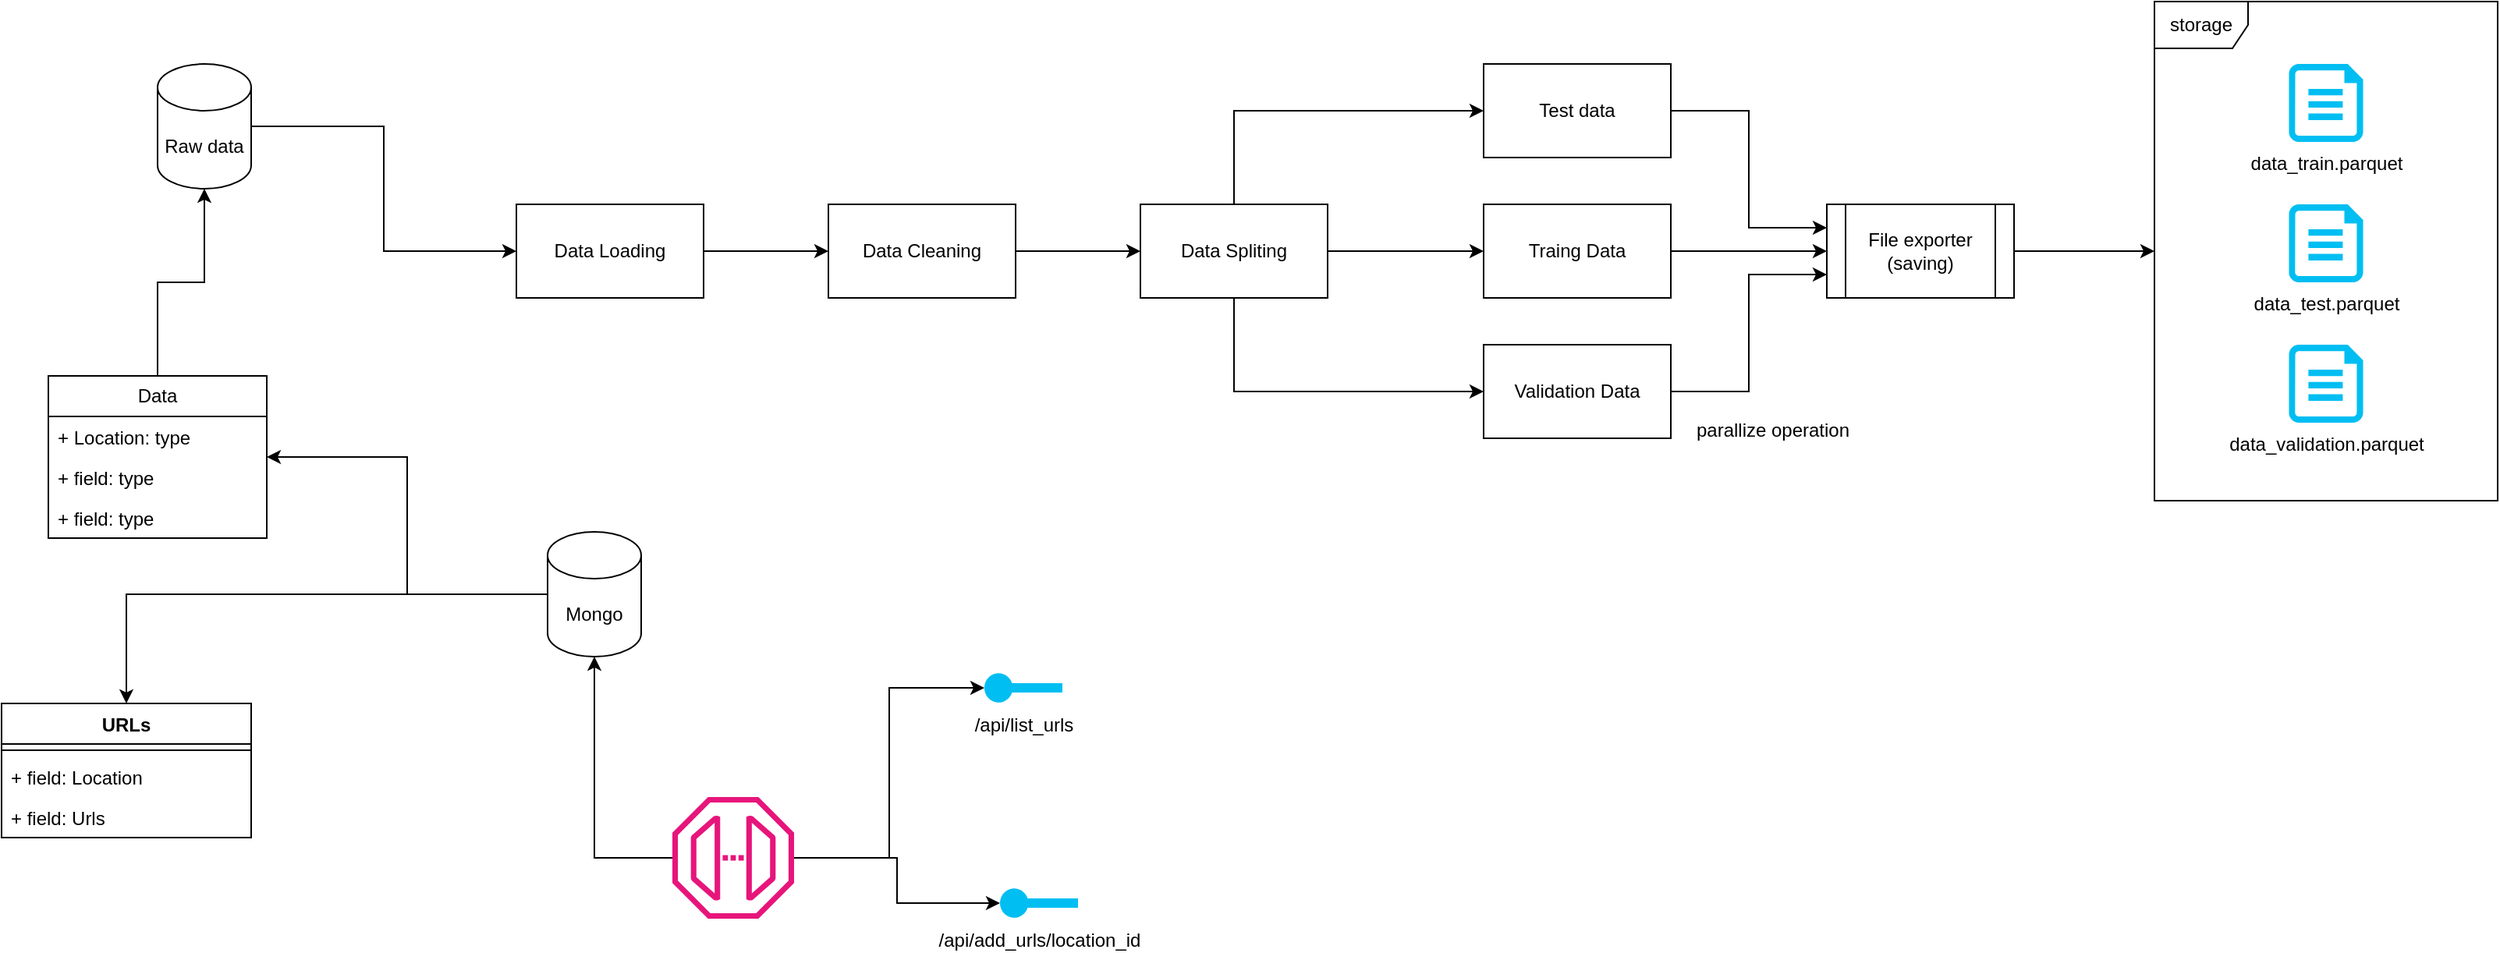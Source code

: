 <mxfile>
    <diagram id="k8RmFXYsxlgKVo_9KSPX" name="DataPipe">
        <mxGraphModel dx="1764" dy="722" grid="1" gridSize="10" guides="1" tooltips="1" connect="1" arrows="1" fold="1" page="1" pageScale="1" pageWidth="850" pageHeight="1100" math="0" shadow="0">
            <root>
                <mxCell id="0"/>
                <mxCell id="1" parent="0"/>
                <mxCell id="X6W9XZv9w_tUhr1zxAFJ-30" style="edgeStyle=orthogonalEdgeStyle;rounded=0;orthogonalLoop=1;jettySize=auto;html=1;entryX=0;entryY=0.5;entryDx=0;entryDy=0;" parent="1" source="X6W9XZv9w_tUhr1zxAFJ-1" target="X6W9XZv9w_tUhr1zxAFJ-2" edge="1">
                    <mxGeometry relative="1" as="geometry"/>
                </mxCell>
                <mxCell id="X6W9XZv9w_tUhr1zxAFJ-1" value="Raw data" style="shape=cylinder3;whiteSpace=wrap;html=1;boundedLbl=1;backgroundOutline=1;size=15;" parent="1" vertex="1">
                    <mxGeometry x="-100" y="160" width="60" height="80" as="geometry"/>
                </mxCell>
                <mxCell id="X6W9XZv9w_tUhr1zxAFJ-4" value="" style="edgeStyle=orthogonalEdgeStyle;rounded=0;orthogonalLoop=1;jettySize=auto;html=1;" parent="1" source="X6W9XZv9w_tUhr1zxAFJ-2" target="X6W9XZv9w_tUhr1zxAFJ-3" edge="1">
                    <mxGeometry relative="1" as="geometry"/>
                </mxCell>
                <mxCell id="X6W9XZv9w_tUhr1zxAFJ-2" value="Data Loading" style="rounded=0;whiteSpace=wrap;html=1;" parent="1" vertex="1">
                    <mxGeometry x="130" y="250" width="120" height="60" as="geometry"/>
                </mxCell>
                <mxCell id="X6W9XZv9w_tUhr1zxAFJ-6" value="" style="edgeStyle=orthogonalEdgeStyle;rounded=0;orthogonalLoop=1;jettySize=auto;html=1;" parent="1" source="X6W9XZv9w_tUhr1zxAFJ-3" target="X6W9XZv9w_tUhr1zxAFJ-5" edge="1">
                    <mxGeometry relative="1" as="geometry"/>
                </mxCell>
                <mxCell id="X6W9XZv9w_tUhr1zxAFJ-3" value="Data Cleaning" style="rounded=0;whiteSpace=wrap;html=1;" parent="1" vertex="1">
                    <mxGeometry x="330" y="250" width="120" height="60" as="geometry"/>
                </mxCell>
                <mxCell id="X6W9XZv9w_tUhr1zxAFJ-7" style="edgeStyle=orthogonalEdgeStyle;rounded=0;orthogonalLoop=1;jettySize=auto;html=1;exitX=0.5;exitY=0;exitDx=0;exitDy=0;entryX=0;entryY=0.5;entryDx=0;entryDy=0;" parent="1" source="X6W9XZv9w_tUhr1zxAFJ-5" target="X6W9XZv9w_tUhr1zxAFJ-8" edge="1">
                    <mxGeometry relative="1" as="geometry">
                        <mxPoint x="720" y="170" as="targetPoint"/>
                    </mxGeometry>
                </mxCell>
                <mxCell id="X6W9XZv9w_tUhr1zxAFJ-9" style="edgeStyle=orthogonalEdgeStyle;rounded=0;orthogonalLoop=1;jettySize=auto;html=1;" parent="1" source="X6W9XZv9w_tUhr1zxAFJ-5" target="X6W9XZv9w_tUhr1zxAFJ-10" edge="1">
                    <mxGeometry relative="1" as="geometry">
                        <mxPoint x="720" y="360" as="targetPoint"/>
                    </mxGeometry>
                </mxCell>
                <mxCell id="X6W9XZv9w_tUhr1zxAFJ-11" style="edgeStyle=orthogonalEdgeStyle;rounded=0;orthogonalLoop=1;jettySize=auto;html=1;exitX=0.5;exitY=1;exitDx=0;exitDy=0;entryX=0;entryY=0.5;entryDx=0;entryDy=0;" parent="1" source="X6W9XZv9w_tUhr1zxAFJ-5" target="X6W9XZv9w_tUhr1zxAFJ-12" edge="1">
                    <mxGeometry relative="1" as="geometry">
                        <mxPoint x="710" y="470" as="targetPoint"/>
                    </mxGeometry>
                </mxCell>
                <mxCell id="X6W9XZv9w_tUhr1zxAFJ-5" value="Data Spliting" style="rounded=0;whiteSpace=wrap;html=1;" parent="1" vertex="1">
                    <mxGeometry x="530" y="250" width="120" height="60" as="geometry"/>
                </mxCell>
                <mxCell id="X6W9XZv9w_tUhr1zxAFJ-16" style="edgeStyle=orthogonalEdgeStyle;rounded=0;orthogonalLoop=1;jettySize=auto;html=1;entryX=0;entryY=0.25;entryDx=0;entryDy=0;" parent="1" source="X6W9XZv9w_tUhr1zxAFJ-8" target="X6W9XZv9w_tUhr1zxAFJ-15" edge="1">
                    <mxGeometry relative="1" as="geometry"/>
                </mxCell>
                <mxCell id="X6W9XZv9w_tUhr1zxAFJ-8" value="Test data" style="rounded=0;whiteSpace=wrap;html=1;" parent="1" vertex="1">
                    <mxGeometry x="750" y="160" width="120" height="60" as="geometry"/>
                </mxCell>
                <mxCell id="X6W9XZv9w_tUhr1zxAFJ-17" style="edgeStyle=orthogonalEdgeStyle;rounded=0;orthogonalLoop=1;jettySize=auto;html=1;exitX=1;exitY=0.5;exitDx=0;exitDy=0;entryX=0;entryY=0.5;entryDx=0;entryDy=0;" parent="1" source="X6W9XZv9w_tUhr1zxAFJ-10" target="X6W9XZv9w_tUhr1zxAFJ-15" edge="1">
                    <mxGeometry relative="1" as="geometry"/>
                </mxCell>
                <mxCell id="X6W9XZv9w_tUhr1zxAFJ-10" value="Traing Data" style="rounded=0;whiteSpace=wrap;html=1;" parent="1" vertex="1">
                    <mxGeometry x="750" y="250" width="120" height="60" as="geometry"/>
                </mxCell>
                <mxCell id="X6W9XZv9w_tUhr1zxAFJ-18" style="edgeStyle=orthogonalEdgeStyle;rounded=0;orthogonalLoop=1;jettySize=auto;html=1;entryX=0;entryY=0.75;entryDx=0;entryDy=0;" parent="1" source="X6W9XZv9w_tUhr1zxAFJ-12" target="X6W9XZv9w_tUhr1zxAFJ-15" edge="1">
                    <mxGeometry relative="1" as="geometry"/>
                </mxCell>
                <mxCell id="X6W9XZv9w_tUhr1zxAFJ-12" value="Validation Data" style="rounded=0;whiteSpace=wrap;html=1;" parent="1" vertex="1">
                    <mxGeometry x="750" y="340" width="120" height="60" as="geometry"/>
                </mxCell>
                <mxCell id="X6W9XZv9w_tUhr1zxAFJ-19" style="edgeStyle=orthogonalEdgeStyle;rounded=0;orthogonalLoop=1;jettySize=auto;html=1;" parent="1" source="X6W9XZv9w_tUhr1zxAFJ-15" target="X6W9XZv9w_tUhr1zxAFJ-20" edge="1">
                    <mxGeometry relative="1" as="geometry">
                        <mxPoint x="1170" y="300" as="targetPoint"/>
                    </mxGeometry>
                </mxCell>
                <mxCell id="X6W9XZv9w_tUhr1zxAFJ-15" value="File exporter (saving)" style="shape=process;whiteSpace=wrap;html=1;backgroundOutline=1;" parent="1" vertex="1">
                    <mxGeometry x="970" y="250" width="120" height="60" as="geometry"/>
                </mxCell>
                <mxCell id="X6W9XZv9w_tUhr1zxAFJ-26" value="" style="group" parent="1" vertex="1" connectable="0">
                    <mxGeometry x="1180" y="120" width="220" height="320" as="geometry"/>
                </mxCell>
                <mxCell id="X6W9XZv9w_tUhr1zxAFJ-20" value="storage" style="shape=umlFrame;whiteSpace=wrap;html=1;pointerEvents=0;" parent="X6W9XZv9w_tUhr1zxAFJ-26" vertex="1">
                    <mxGeometry width="220" height="320" as="geometry"/>
                </mxCell>
                <mxCell id="X6W9XZv9w_tUhr1zxAFJ-25" value="" style="group" parent="X6W9XZv9w_tUhr1zxAFJ-26" vertex="1" connectable="0">
                    <mxGeometry x="86.25" y="40" width="47.5" height="230" as="geometry"/>
                </mxCell>
                <mxCell id="X6W9XZv9w_tUhr1zxAFJ-14" value="data_train.parquet" style="verticalLabelPosition=bottom;html=1;verticalAlign=top;align=center;strokeColor=none;fillColor=#00BEF2;shape=mxgraph.azure.cloud_services_configuration_file;pointerEvents=1;" parent="X6W9XZv9w_tUhr1zxAFJ-25" vertex="1">
                    <mxGeometry width="47.5" height="50" as="geometry"/>
                </mxCell>
                <mxCell id="X6W9XZv9w_tUhr1zxAFJ-21" value="data_test.parquet" style="verticalLabelPosition=bottom;html=1;verticalAlign=top;align=center;strokeColor=none;fillColor=#00BEF2;shape=mxgraph.azure.cloud_services_configuration_file;pointerEvents=1;" parent="X6W9XZv9w_tUhr1zxAFJ-25" vertex="1">
                    <mxGeometry y="90" width="47.5" height="50" as="geometry"/>
                </mxCell>
                <mxCell id="X6W9XZv9w_tUhr1zxAFJ-22" value="data_validation.parquet" style="verticalLabelPosition=bottom;html=1;verticalAlign=top;align=center;strokeColor=none;fillColor=#00BEF2;shape=mxgraph.azure.cloud_services_configuration_file;pointerEvents=1;" parent="X6W9XZv9w_tUhr1zxAFJ-25" vertex="1">
                    <mxGeometry y="180" width="47.5" height="50" as="geometry"/>
                </mxCell>
                <mxCell id="X6W9XZv9w_tUhr1zxAFJ-29" value="parallize operation" style="text;html=1;align=center;verticalAlign=middle;resizable=0;points=[];autosize=1;strokeColor=none;fillColor=none;" parent="1" vertex="1">
                    <mxGeometry x="875" y="380" width="120" height="30" as="geometry"/>
                </mxCell>
                <mxCell id="KQWEfeGGWaQ0Ce7c4eMx-17" style="edgeStyle=orthogonalEdgeStyle;rounded=0;orthogonalLoop=1;jettySize=auto;html=1;" parent="1" source="KQWEfeGGWaQ0Ce7c4eMx-1" target="KQWEfeGGWaQ0Ce7c4eMx-12" edge="1">
                    <mxGeometry relative="1" as="geometry"/>
                </mxCell>
                <mxCell id="KQWEfeGGWaQ0Ce7c4eMx-1" value="Mongo" style="shape=cylinder3;whiteSpace=wrap;html=1;boundedLbl=1;backgroundOutline=1;size=15;" parent="1" vertex="1">
                    <mxGeometry x="150" y="460" width="60" height="80" as="geometry"/>
                </mxCell>
                <mxCell id="KQWEfeGGWaQ0Ce7c4eMx-7" value="URLs" style="swimlane;fontStyle=1;align=center;verticalAlign=top;childLayout=stackLayout;horizontal=1;startSize=26;horizontalStack=0;resizeParent=1;resizeParentMax=0;resizeLast=0;collapsible=1;marginBottom=0;whiteSpace=wrap;html=1;" parent="1" vertex="1">
                    <mxGeometry x="-200" y="570" width="160" height="86" as="geometry"/>
                </mxCell>
                <mxCell id="KQWEfeGGWaQ0Ce7c4eMx-9" value="" style="line;strokeWidth=1;fillColor=none;align=left;verticalAlign=middle;spacingTop=-1;spacingLeft=3;spacingRight=3;rotatable=0;labelPosition=right;points=[];portConstraint=eastwest;strokeColor=inherit;" parent="KQWEfeGGWaQ0Ce7c4eMx-7" vertex="1">
                    <mxGeometry y="26" width="160" height="8" as="geometry"/>
                </mxCell>
                <mxCell id="KQWEfeGGWaQ0Ce7c4eMx-8" value="+ field: Location" style="text;strokeColor=none;fillColor=none;align=left;verticalAlign=top;spacingLeft=4;spacingRight=4;overflow=hidden;rotatable=0;points=[[0,0.5],[1,0.5]];portConstraint=eastwest;whiteSpace=wrap;html=1;" parent="KQWEfeGGWaQ0Ce7c4eMx-7" vertex="1">
                    <mxGeometry y="34" width="160" height="26" as="geometry"/>
                </mxCell>
                <mxCell id="KQWEfeGGWaQ0Ce7c4eMx-10" value="+ field: Urls" style="text;strokeColor=none;fillColor=none;align=left;verticalAlign=top;spacingLeft=4;spacingRight=4;overflow=hidden;rotatable=0;points=[[0,0.5],[1,0.5]];portConstraint=eastwest;whiteSpace=wrap;html=1;" parent="KQWEfeGGWaQ0Ce7c4eMx-7" vertex="1">
                    <mxGeometry y="60" width="160" height="26" as="geometry"/>
                </mxCell>
                <mxCell id="KQWEfeGGWaQ0Ce7c4eMx-11" style="edgeStyle=orthogonalEdgeStyle;rounded=0;orthogonalLoop=1;jettySize=auto;html=1;entryX=0.5;entryY=0;entryDx=0;entryDy=0;" parent="1" source="KQWEfeGGWaQ0Ce7c4eMx-1" target="KQWEfeGGWaQ0Ce7c4eMx-7" edge="1">
                    <mxGeometry relative="1" as="geometry"/>
                </mxCell>
                <mxCell id="KQWEfeGGWaQ0Ce7c4eMx-12" value="Data" style="swimlane;fontStyle=0;childLayout=stackLayout;horizontal=1;startSize=26;fillColor=none;horizontalStack=0;resizeParent=1;resizeParentMax=0;resizeLast=0;collapsible=1;marginBottom=0;whiteSpace=wrap;html=1;" parent="1" vertex="1">
                    <mxGeometry x="-170" y="360" width="140" height="104" as="geometry"/>
                </mxCell>
                <mxCell id="KQWEfeGGWaQ0Ce7c4eMx-13" value="+ Location: type" style="text;strokeColor=none;fillColor=none;align=left;verticalAlign=top;spacingLeft=4;spacingRight=4;overflow=hidden;rotatable=0;points=[[0,0.5],[1,0.5]];portConstraint=eastwest;whiteSpace=wrap;html=1;" parent="KQWEfeGGWaQ0Ce7c4eMx-12" vertex="1">
                    <mxGeometry y="26" width="140" height="26" as="geometry"/>
                </mxCell>
                <mxCell id="KQWEfeGGWaQ0Ce7c4eMx-14" value="+ field: type" style="text;strokeColor=none;fillColor=none;align=left;verticalAlign=top;spacingLeft=4;spacingRight=4;overflow=hidden;rotatable=0;points=[[0,0.5],[1,0.5]];portConstraint=eastwest;whiteSpace=wrap;html=1;" parent="KQWEfeGGWaQ0Ce7c4eMx-12" vertex="1">
                    <mxGeometry y="52" width="140" height="26" as="geometry"/>
                </mxCell>
                <mxCell id="KQWEfeGGWaQ0Ce7c4eMx-15" value="+ field: type" style="text;strokeColor=none;fillColor=none;align=left;verticalAlign=top;spacingLeft=4;spacingRight=4;overflow=hidden;rotatable=0;points=[[0,0.5],[1,0.5]];portConstraint=eastwest;whiteSpace=wrap;html=1;" parent="KQWEfeGGWaQ0Ce7c4eMx-12" vertex="1">
                    <mxGeometry y="78" width="140" height="26" as="geometry"/>
                </mxCell>
                <mxCell id="KQWEfeGGWaQ0Ce7c4eMx-16" style="edgeStyle=orthogonalEdgeStyle;rounded=0;orthogonalLoop=1;jettySize=auto;html=1;entryX=0.5;entryY=1;entryDx=0;entryDy=0;entryPerimeter=0;" parent="1" source="KQWEfeGGWaQ0Ce7c4eMx-12" target="X6W9XZv9w_tUhr1zxAFJ-1" edge="1">
                    <mxGeometry relative="1" as="geometry"/>
                </mxCell>
                <mxCell id="KQWEfeGGWaQ0Ce7c4eMx-18" value="" style="sketch=0;outlineConnect=0;fontColor=#232F3E;gradientColor=none;fillColor=#E7157B;strokeColor=none;dashed=0;verticalLabelPosition=bottom;verticalAlign=top;align=center;html=1;fontSize=12;fontStyle=0;aspect=fixed;pointerEvents=1;shape=mxgraph.aws4.endpoint;" parent="1" vertex="1">
                    <mxGeometry x="230" y="630" width="78" height="78" as="geometry"/>
                </mxCell>
                <mxCell id="KQWEfeGGWaQ0Ce7c4eMx-19" style="edgeStyle=orthogonalEdgeStyle;rounded=0;orthogonalLoop=1;jettySize=auto;html=1;entryX=0.5;entryY=1;entryDx=0;entryDy=0;entryPerimeter=0;" parent="1" source="KQWEfeGGWaQ0Ce7c4eMx-18" target="KQWEfeGGWaQ0Ce7c4eMx-1" edge="1">
                    <mxGeometry relative="1" as="geometry"/>
                </mxCell>
                <mxCell id="KQWEfeGGWaQ0Ce7c4eMx-21" value="/api/list_urls" style="verticalLabelPosition=bottom;html=1;verticalAlign=top;align=center;strokeColor=none;fillColor=#00BEF2;shape=mxgraph.azure.service_endpoint;" parent="1" vertex="1">
                    <mxGeometry x="430" y="550" width="50" height="20" as="geometry"/>
                </mxCell>
                <mxCell id="KQWEfeGGWaQ0Ce7c4eMx-23" style="edgeStyle=orthogonalEdgeStyle;rounded=0;orthogonalLoop=1;jettySize=auto;html=1;entryX=0;entryY=0.5;entryDx=0;entryDy=0;entryPerimeter=0;" parent="1" source="KQWEfeGGWaQ0Ce7c4eMx-18" target="KQWEfeGGWaQ0Ce7c4eMx-21" edge="1">
                    <mxGeometry relative="1" as="geometry"/>
                </mxCell>
                <mxCell id="3" value="/api/add_urls/location_id" style="verticalLabelPosition=bottom;html=1;verticalAlign=top;align=center;strokeColor=none;fillColor=#00BEF2;shape=mxgraph.azure.service_endpoint;" vertex="1" parent="1">
                    <mxGeometry x="440" y="688" width="50" height="20" as="geometry"/>
                </mxCell>
                <mxCell id="4" style="edgeStyle=orthogonalEdgeStyle;rounded=0;orthogonalLoop=1;jettySize=auto;html=1;entryX=0;entryY=0.5;entryDx=0;entryDy=0;entryPerimeter=0;" edge="1" target="3" parent="1" source="KQWEfeGGWaQ0Ce7c4eMx-18">
                    <mxGeometry relative="1" as="geometry">
                        <mxPoint x="308" y="708" as="sourcePoint"/>
                    </mxGeometry>
                </mxCell>
            </root>
        </mxGraphModel>
    </diagram>
</mxfile>